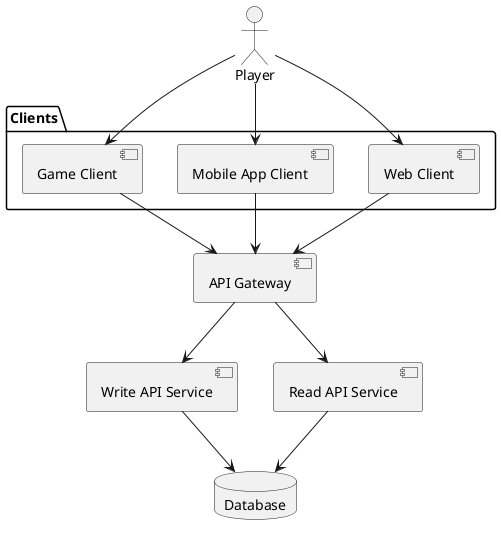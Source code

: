 @startuml
actor Player
top to bottom direction

package "Clients" {
Player --> [Web Client]
Player --> [Mobile App Client]
Player --> [Game Client]
}

[Web Client] --> [API Gateway]
[Mobile App Client] --> [API Gateway]
[Game Client] --> [API Gateway]

[API Gateway] --> [Write API Service]
[API Gateway] --> [Read API Service]

database "Database" {
    [Read API Service] --> [Database]
    [Write API Service] --> [Database]
}
@enduml